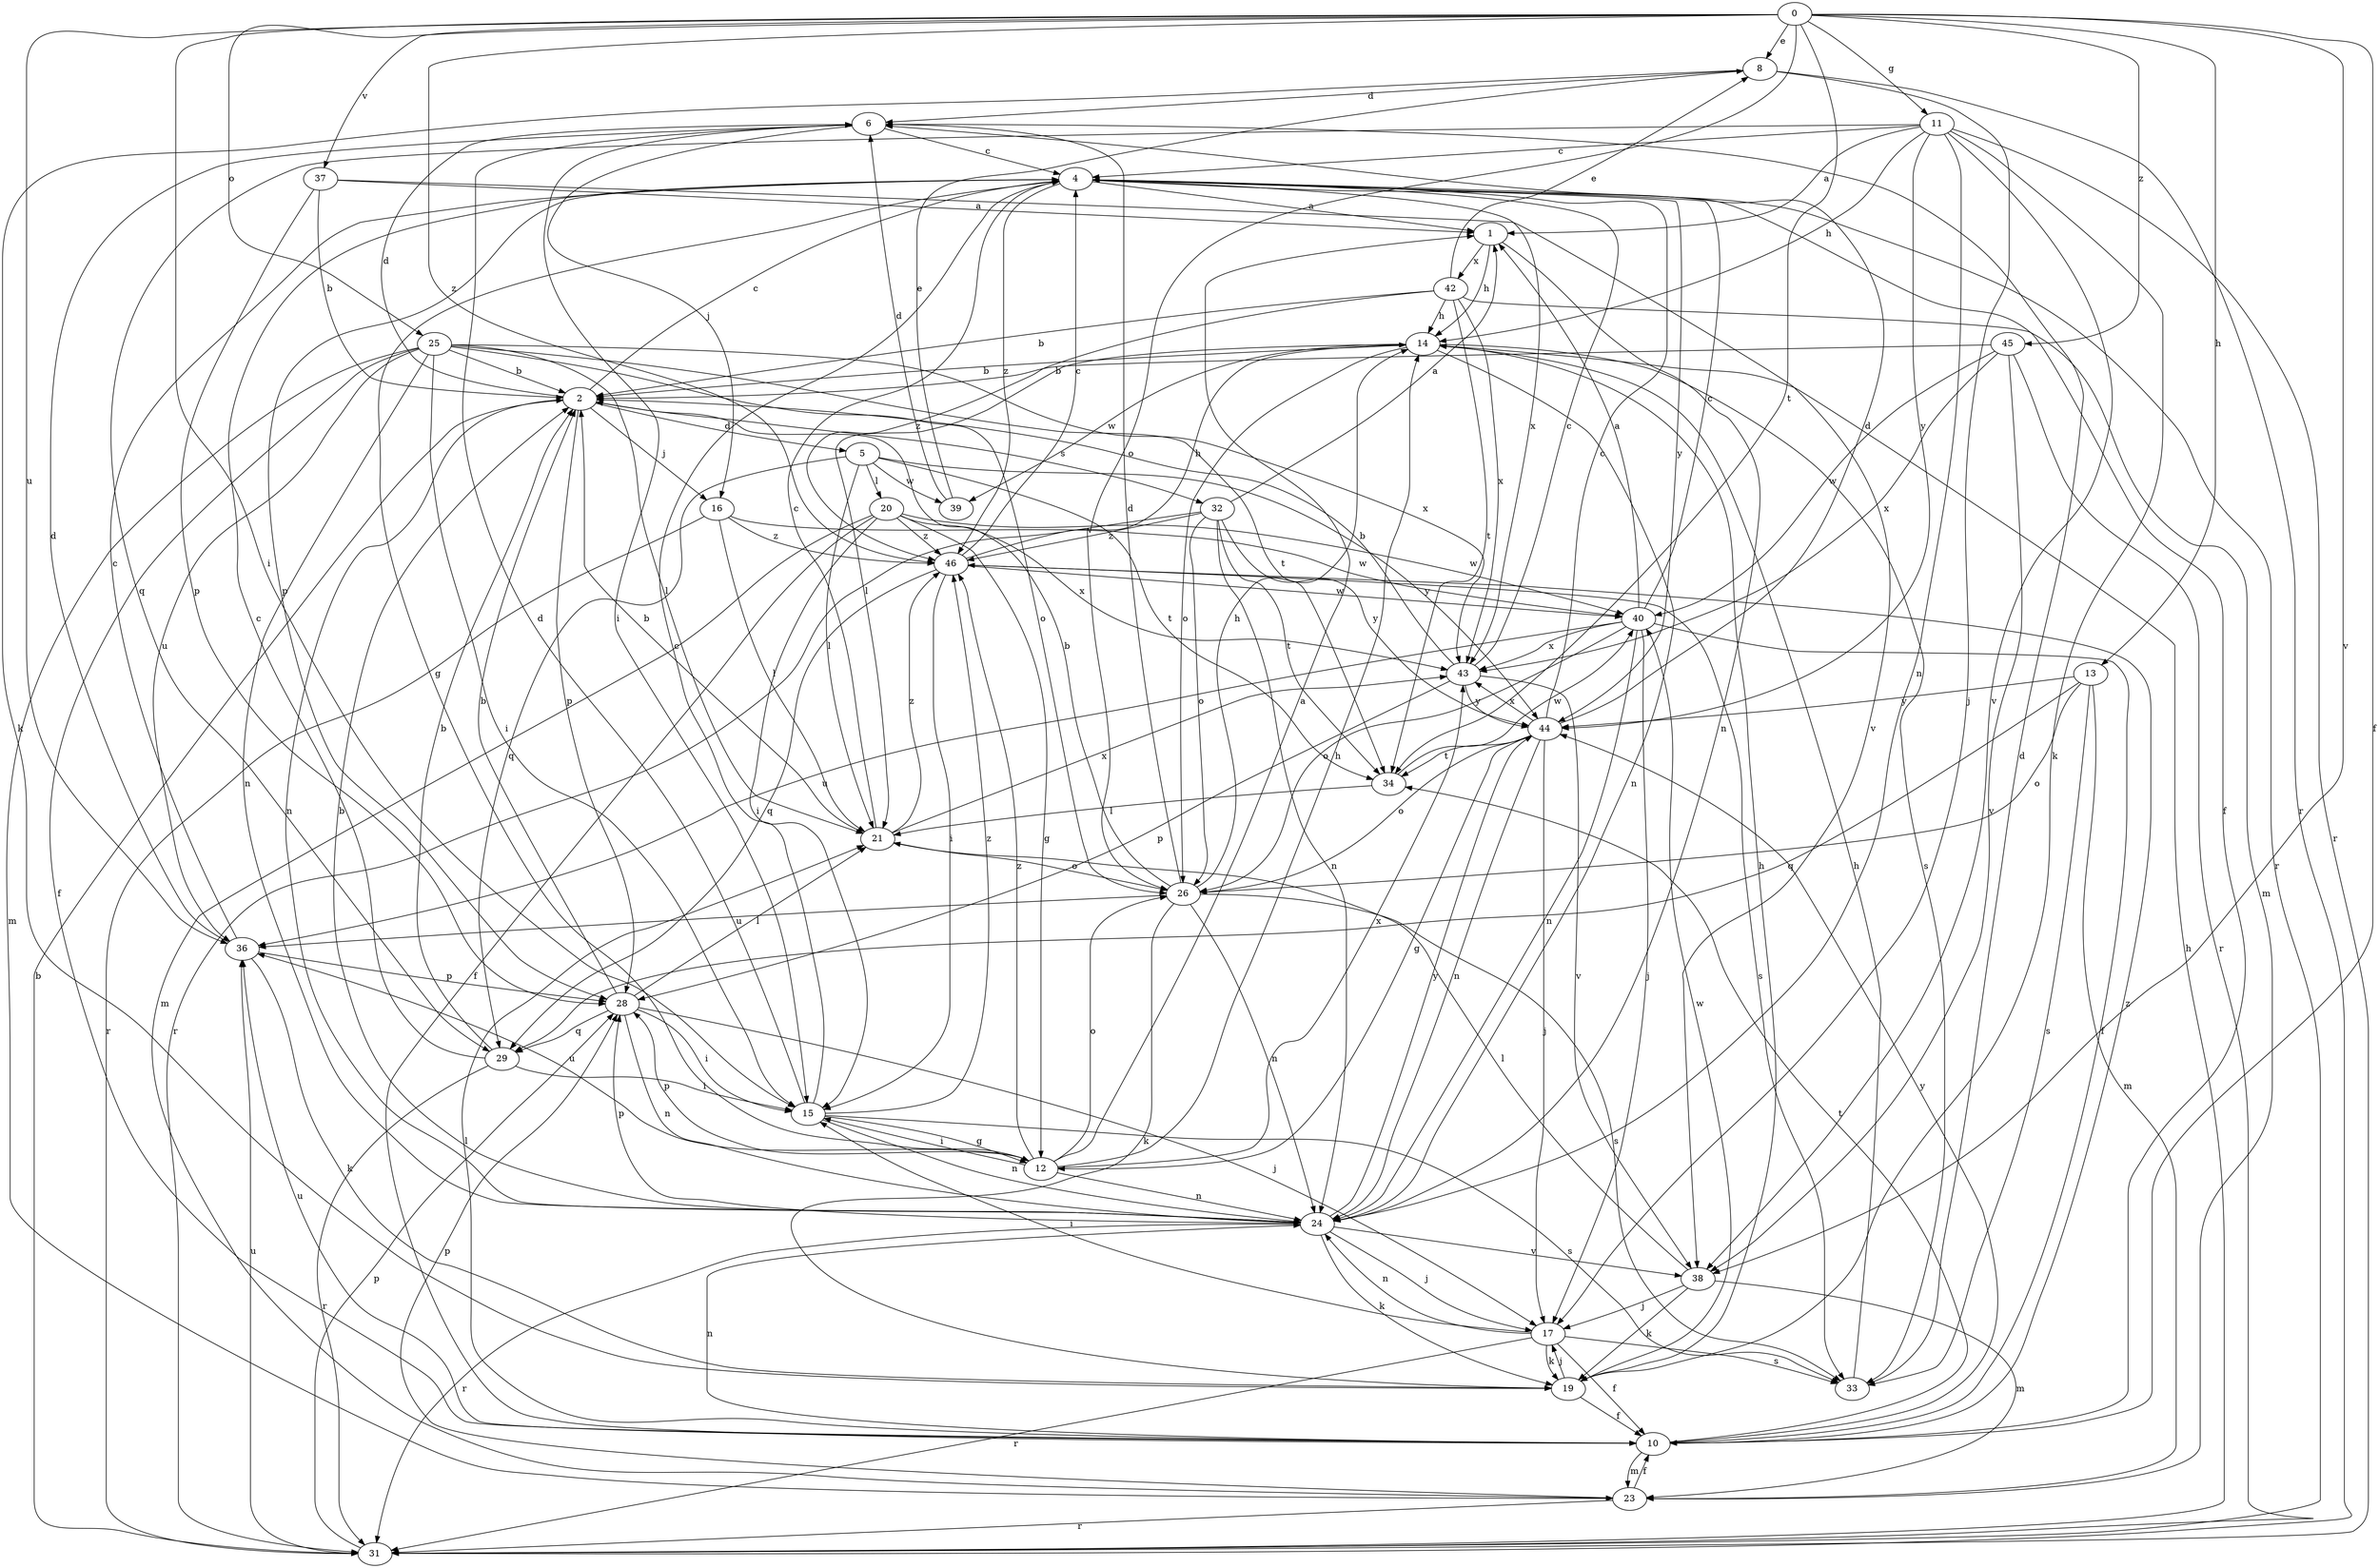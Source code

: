 strict digraph  {
0;
1;
2;
4;
5;
6;
8;
10;
11;
12;
13;
14;
15;
16;
17;
19;
20;
21;
23;
24;
25;
26;
28;
29;
31;
32;
33;
34;
36;
37;
38;
39;
40;
42;
43;
44;
45;
46;
0 -> 8  [label=e];
0 -> 10  [label=f];
0 -> 11  [label=g];
0 -> 13  [label=h];
0 -> 15  [label=i];
0 -> 25  [label=o];
0 -> 26  [label=o];
0 -> 34  [label=t];
0 -> 36  [label=u];
0 -> 37  [label=v];
0 -> 38  [label=v];
0 -> 45  [label=z];
0 -> 46  [label=z];
1 -> 14  [label=h];
1 -> 24  [label=n];
1 -> 42  [label=x];
2 -> 4  [label=c];
2 -> 5  [label=d];
2 -> 6  [label=d];
2 -> 16  [label=j];
2 -> 24  [label=n];
2 -> 28  [label=p];
2 -> 32  [label=s];
4 -> 1  [label=a];
4 -> 10  [label=f];
4 -> 12  [label=g];
4 -> 28  [label=p];
4 -> 31  [label=r];
4 -> 43  [label=x];
4 -> 44  [label=y];
4 -> 46  [label=z];
5 -> 20  [label=l];
5 -> 21  [label=l];
5 -> 29  [label=q];
5 -> 34  [label=t];
5 -> 39  [label=w];
5 -> 44  [label=y];
6 -> 4  [label=c];
6 -> 15  [label=i];
6 -> 16  [label=j];
8 -> 6  [label=d];
8 -> 17  [label=j];
8 -> 19  [label=k];
8 -> 31  [label=r];
10 -> 21  [label=l];
10 -> 23  [label=m];
10 -> 24  [label=n];
10 -> 34  [label=t];
10 -> 36  [label=u];
10 -> 44  [label=y];
10 -> 46  [label=z];
11 -> 1  [label=a];
11 -> 4  [label=c];
11 -> 14  [label=h];
11 -> 19  [label=k];
11 -> 24  [label=n];
11 -> 29  [label=q];
11 -> 31  [label=r];
11 -> 38  [label=v];
11 -> 44  [label=y];
12 -> 1  [label=a];
12 -> 14  [label=h];
12 -> 15  [label=i];
12 -> 24  [label=n];
12 -> 26  [label=o];
12 -> 28  [label=p];
12 -> 36  [label=u];
12 -> 43  [label=x];
12 -> 46  [label=z];
13 -> 23  [label=m];
13 -> 26  [label=o];
13 -> 29  [label=q];
13 -> 33  [label=s];
13 -> 44  [label=y];
14 -> 2  [label=b];
14 -> 21  [label=l];
14 -> 24  [label=n];
14 -> 26  [label=o];
14 -> 33  [label=s];
14 -> 39  [label=w];
15 -> 4  [label=c];
15 -> 6  [label=d];
15 -> 12  [label=g];
15 -> 24  [label=n];
15 -> 33  [label=s];
15 -> 46  [label=z];
16 -> 21  [label=l];
16 -> 31  [label=r];
16 -> 40  [label=w];
16 -> 46  [label=z];
17 -> 10  [label=f];
17 -> 15  [label=i];
17 -> 19  [label=k];
17 -> 24  [label=n];
17 -> 31  [label=r];
17 -> 33  [label=s];
19 -> 10  [label=f];
19 -> 14  [label=h];
19 -> 17  [label=j];
19 -> 40  [label=w];
20 -> 10  [label=f];
20 -> 12  [label=g];
20 -> 15  [label=i];
20 -> 23  [label=m];
20 -> 40  [label=w];
20 -> 43  [label=x];
20 -> 46  [label=z];
21 -> 2  [label=b];
21 -> 4  [label=c];
21 -> 26  [label=o];
21 -> 43  [label=x];
21 -> 46  [label=z];
23 -> 10  [label=f];
23 -> 28  [label=p];
23 -> 31  [label=r];
24 -> 2  [label=b];
24 -> 17  [label=j];
24 -> 19  [label=k];
24 -> 28  [label=p];
24 -> 31  [label=r];
24 -> 38  [label=v];
24 -> 44  [label=y];
25 -> 2  [label=b];
25 -> 10  [label=f];
25 -> 15  [label=i];
25 -> 21  [label=l];
25 -> 23  [label=m];
25 -> 24  [label=n];
25 -> 26  [label=o];
25 -> 34  [label=t];
25 -> 36  [label=u];
25 -> 43  [label=x];
26 -> 2  [label=b];
26 -> 6  [label=d];
26 -> 14  [label=h];
26 -> 19  [label=k];
26 -> 24  [label=n];
26 -> 33  [label=s];
26 -> 36  [label=u];
28 -> 2  [label=b];
28 -> 15  [label=i];
28 -> 17  [label=j];
28 -> 21  [label=l];
28 -> 24  [label=n];
28 -> 29  [label=q];
29 -> 2  [label=b];
29 -> 4  [label=c];
29 -> 15  [label=i];
29 -> 31  [label=r];
31 -> 2  [label=b];
31 -> 14  [label=h];
31 -> 28  [label=p];
31 -> 36  [label=u];
32 -> 1  [label=a];
32 -> 24  [label=n];
32 -> 26  [label=o];
32 -> 31  [label=r];
32 -> 34  [label=t];
32 -> 44  [label=y];
32 -> 46  [label=z];
33 -> 6  [label=d];
33 -> 14  [label=h];
34 -> 21  [label=l];
34 -> 40  [label=w];
36 -> 4  [label=c];
36 -> 6  [label=d];
36 -> 19  [label=k];
36 -> 28  [label=p];
37 -> 1  [label=a];
37 -> 2  [label=b];
37 -> 28  [label=p];
37 -> 38  [label=v];
38 -> 17  [label=j];
38 -> 19  [label=k];
38 -> 21  [label=l];
38 -> 23  [label=m];
39 -> 6  [label=d];
39 -> 8  [label=e];
40 -> 1  [label=a];
40 -> 4  [label=c];
40 -> 10  [label=f];
40 -> 17  [label=j];
40 -> 24  [label=n];
40 -> 26  [label=o];
40 -> 36  [label=u];
40 -> 43  [label=x];
42 -> 2  [label=b];
42 -> 8  [label=e];
42 -> 14  [label=h];
42 -> 23  [label=m];
42 -> 34  [label=t];
42 -> 43  [label=x];
42 -> 46  [label=z];
43 -> 2  [label=b];
43 -> 4  [label=c];
43 -> 28  [label=p];
43 -> 38  [label=v];
43 -> 44  [label=y];
44 -> 4  [label=c];
44 -> 6  [label=d];
44 -> 12  [label=g];
44 -> 17  [label=j];
44 -> 24  [label=n];
44 -> 26  [label=o];
44 -> 34  [label=t];
44 -> 43  [label=x];
45 -> 2  [label=b];
45 -> 31  [label=r];
45 -> 38  [label=v];
45 -> 40  [label=w];
45 -> 43  [label=x];
46 -> 4  [label=c];
46 -> 14  [label=h];
46 -> 15  [label=i];
46 -> 29  [label=q];
46 -> 33  [label=s];
46 -> 40  [label=w];
}
